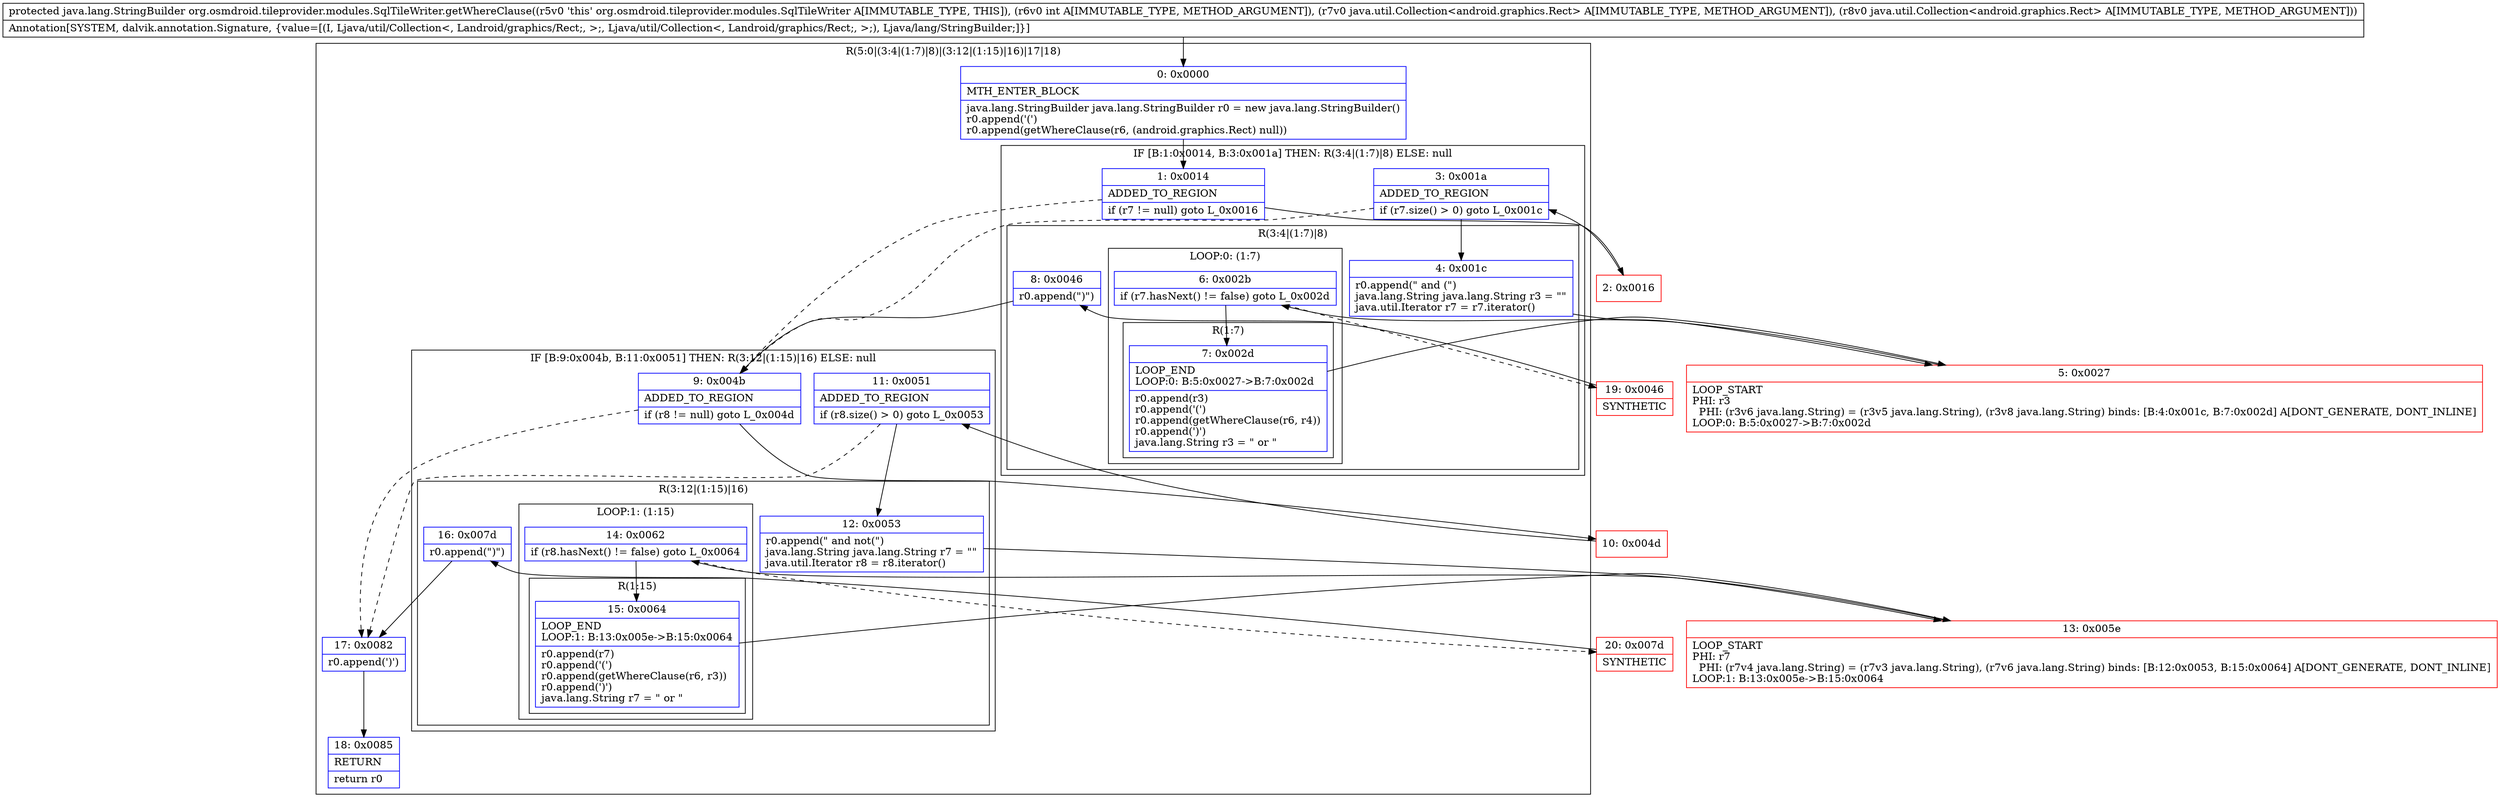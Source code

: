 digraph "CFG fororg.osmdroid.tileprovider.modules.SqlTileWriter.getWhereClause(ILjava\/util\/Collection;Ljava\/util\/Collection;)Ljava\/lang\/StringBuilder;" {
subgraph cluster_Region_7536576 {
label = "R(5:0|(3:4|(1:7)|8)|(3:12|(1:15)|16)|17|18)";
node [shape=record,color=blue];
Node_0 [shape=record,label="{0\:\ 0x0000|MTH_ENTER_BLOCK\l|java.lang.StringBuilder java.lang.StringBuilder r0 = new java.lang.StringBuilder()\lr0.append('(')\lr0.append(getWhereClause(r6, (android.graphics.Rect) null))\l}"];
subgraph cluster_IfRegion_300058032 {
label = "IF [B:1:0x0014, B:3:0x001a] THEN: R(3:4|(1:7)|8) ELSE: null";
node [shape=record,color=blue];
Node_1 [shape=record,label="{1\:\ 0x0014|ADDED_TO_REGION\l|if (r7 != null) goto L_0x0016\l}"];
Node_3 [shape=record,label="{3\:\ 0x001a|ADDED_TO_REGION\l|if (r7.size() \> 0) goto L_0x001c\l}"];
subgraph cluster_Region_2101267696 {
label = "R(3:4|(1:7)|8)";
node [shape=record,color=blue];
Node_4 [shape=record,label="{4\:\ 0x001c|r0.append(\" and (\")\ljava.lang.String java.lang.String r3 = \"\"\ljava.util.Iterator r7 = r7.iterator()\l}"];
subgraph cluster_LoopRegion_1017463808 {
label = "LOOP:0: (1:7)";
node [shape=record,color=blue];
Node_6 [shape=record,label="{6\:\ 0x002b|if (r7.hasNext() != false) goto L_0x002d\l}"];
subgraph cluster_Region_217815368 {
label = "R(1:7)";
node [shape=record,color=blue];
Node_7 [shape=record,label="{7\:\ 0x002d|LOOP_END\lLOOP:0: B:5:0x0027\-\>B:7:0x002d\l|r0.append(r3)\lr0.append('(')\lr0.append(getWhereClause(r6, r4))\lr0.append(')')\ljava.lang.String r3 = \" or \"\l}"];
}
}
Node_8 [shape=record,label="{8\:\ 0x0046|r0.append(\")\")\l}"];
}
}
subgraph cluster_IfRegion_1290612871 {
label = "IF [B:9:0x004b, B:11:0x0051] THEN: R(3:12|(1:15)|16) ELSE: null";
node [shape=record,color=blue];
Node_9 [shape=record,label="{9\:\ 0x004b|ADDED_TO_REGION\l|if (r8 != null) goto L_0x004d\l}"];
Node_11 [shape=record,label="{11\:\ 0x0051|ADDED_TO_REGION\l|if (r8.size() \> 0) goto L_0x0053\l}"];
subgraph cluster_Region_1037857922 {
label = "R(3:12|(1:15)|16)";
node [shape=record,color=blue];
Node_12 [shape=record,label="{12\:\ 0x0053|r0.append(\" and not(\")\ljava.lang.String java.lang.String r7 = \"\"\ljava.util.Iterator r8 = r8.iterator()\l}"];
subgraph cluster_LoopRegion_1311632194 {
label = "LOOP:1: (1:15)";
node [shape=record,color=blue];
Node_14 [shape=record,label="{14\:\ 0x0062|if (r8.hasNext() != false) goto L_0x0064\l}"];
subgraph cluster_Region_717684742 {
label = "R(1:15)";
node [shape=record,color=blue];
Node_15 [shape=record,label="{15\:\ 0x0064|LOOP_END\lLOOP:1: B:13:0x005e\-\>B:15:0x0064\l|r0.append(r7)\lr0.append('(')\lr0.append(getWhereClause(r6, r3))\lr0.append(')')\ljava.lang.String r7 = \" or \"\l}"];
}
}
Node_16 [shape=record,label="{16\:\ 0x007d|r0.append(\")\")\l}"];
}
}
Node_17 [shape=record,label="{17\:\ 0x0082|r0.append(')')\l}"];
Node_18 [shape=record,label="{18\:\ 0x0085|RETURN\l|return r0\l}"];
}
Node_2 [shape=record,color=red,label="{2\:\ 0x0016}"];
Node_5 [shape=record,color=red,label="{5\:\ 0x0027|LOOP_START\lPHI: r3 \l  PHI: (r3v6 java.lang.String) = (r3v5 java.lang.String), (r3v8 java.lang.String) binds: [B:4:0x001c, B:7:0x002d] A[DONT_GENERATE, DONT_INLINE]\lLOOP:0: B:5:0x0027\-\>B:7:0x002d\l}"];
Node_10 [shape=record,color=red,label="{10\:\ 0x004d}"];
Node_13 [shape=record,color=red,label="{13\:\ 0x005e|LOOP_START\lPHI: r7 \l  PHI: (r7v4 java.lang.String) = (r7v3 java.lang.String), (r7v6 java.lang.String) binds: [B:12:0x0053, B:15:0x0064] A[DONT_GENERATE, DONT_INLINE]\lLOOP:1: B:13:0x005e\-\>B:15:0x0064\l}"];
Node_19 [shape=record,color=red,label="{19\:\ 0x0046|SYNTHETIC\l}"];
Node_20 [shape=record,color=red,label="{20\:\ 0x007d|SYNTHETIC\l}"];
MethodNode[shape=record,label="{protected java.lang.StringBuilder org.osmdroid.tileprovider.modules.SqlTileWriter.getWhereClause((r5v0 'this' org.osmdroid.tileprovider.modules.SqlTileWriter A[IMMUTABLE_TYPE, THIS]), (r6v0 int A[IMMUTABLE_TYPE, METHOD_ARGUMENT]), (r7v0 java.util.Collection\<android.graphics.Rect\> A[IMMUTABLE_TYPE, METHOD_ARGUMENT]), (r8v0 java.util.Collection\<android.graphics.Rect\> A[IMMUTABLE_TYPE, METHOD_ARGUMENT]))  | Annotation[SYSTEM, dalvik.annotation.Signature, \{value=[(I, Ljava\/util\/Collection\<, Landroid\/graphics\/Rect;, \>;, Ljava\/util\/Collection\<, Landroid\/graphics\/Rect;, \>;), Ljava\/lang\/StringBuilder;]\}]\l}"];
MethodNode -> Node_0;
Node_0 -> Node_1;
Node_1 -> Node_2;
Node_1 -> Node_9[style=dashed];
Node_3 -> Node_4;
Node_3 -> Node_9[style=dashed];
Node_4 -> Node_5;
Node_6 -> Node_7;
Node_6 -> Node_19[style=dashed];
Node_7 -> Node_5;
Node_8 -> Node_9;
Node_9 -> Node_10;
Node_9 -> Node_17[style=dashed];
Node_11 -> Node_12;
Node_11 -> Node_17[style=dashed];
Node_12 -> Node_13;
Node_14 -> Node_15;
Node_14 -> Node_20[style=dashed];
Node_15 -> Node_13;
Node_16 -> Node_17;
Node_17 -> Node_18;
Node_2 -> Node_3;
Node_5 -> Node_6;
Node_10 -> Node_11;
Node_13 -> Node_14;
Node_19 -> Node_8;
Node_20 -> Node_16;
}

